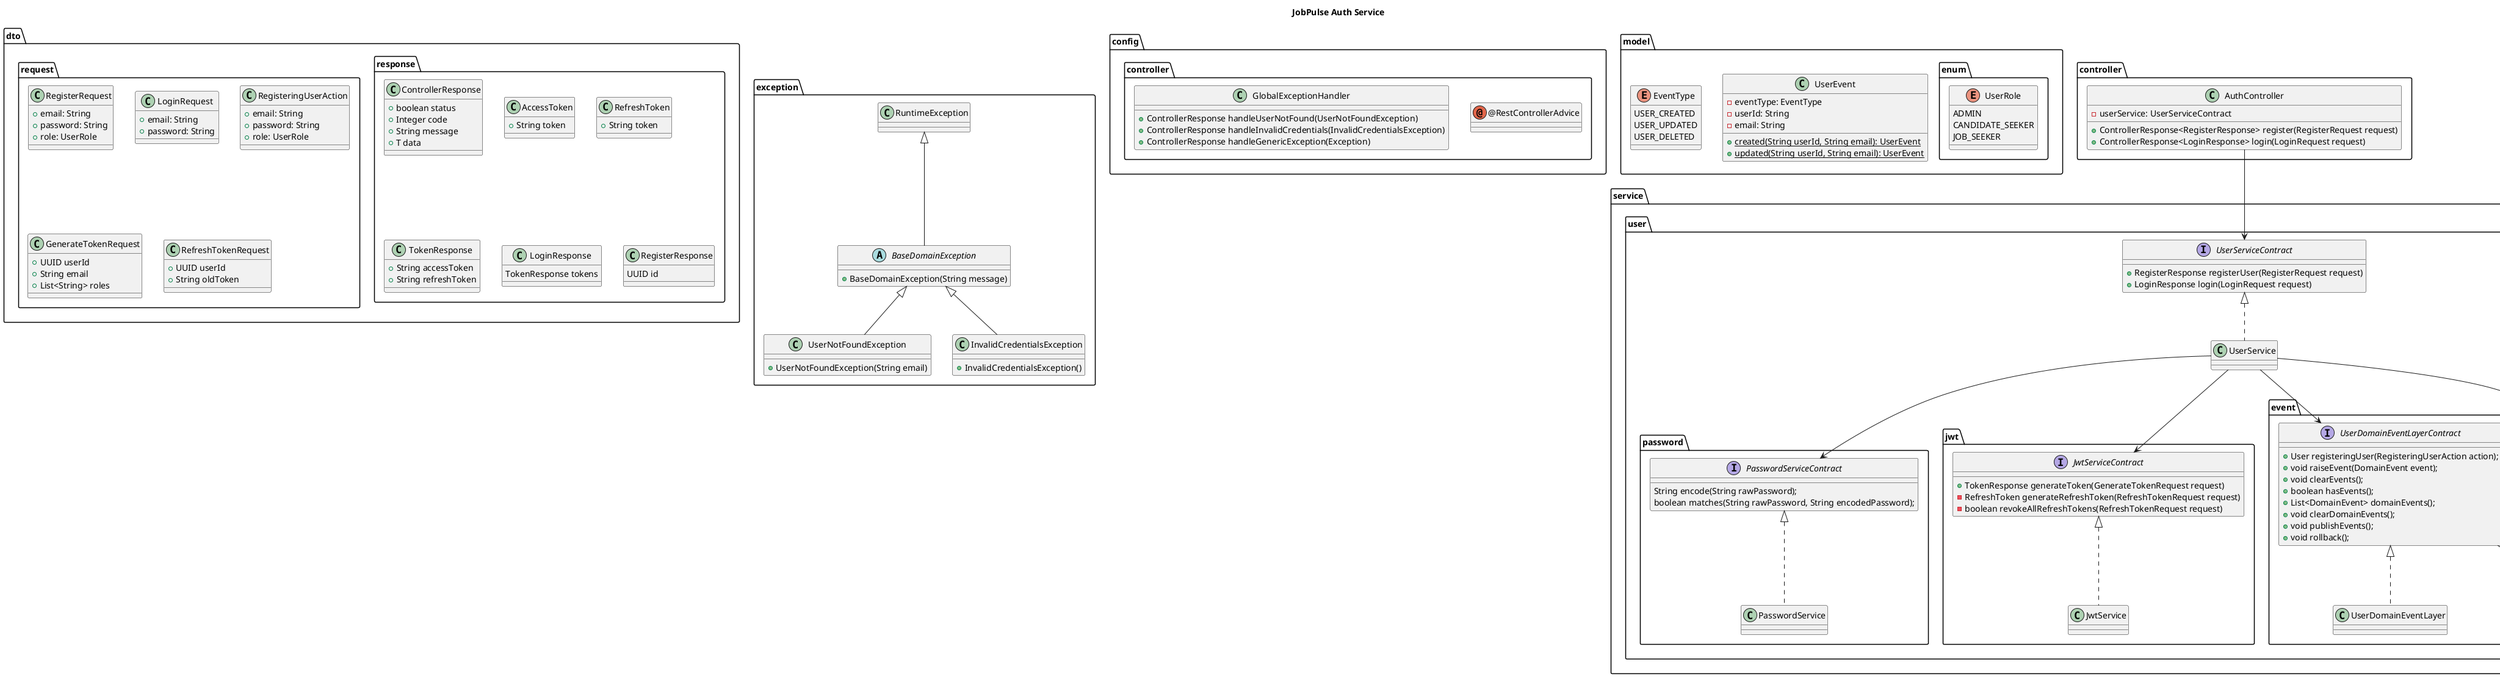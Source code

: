 @startuml auth-service-design
title JobPulse Auth Service 

package dto {
    package response {
        class ControllerResponse {
            +boolean status
            +Integer code
            +String message
            +T data
        }
        class AccessToken {
            +String token
        }
        
        class RefreshToken {
            +String token
        }

        class TokenResponse {
            +String accessToken
            +String refreshToken
        }
        class LoginResponse {
            TokenResponse tokens
        }
        class RegisterResponse {
            UUID id
        }
    }
    package request {
        class RegisterRequest {
            +email: String
            +password: String
            +role: UserRole
        }
        
        class LoginRequest {
            +email: String
            +password: String
        }
        class RegisteringUserAction {
            +email: String
            +password: String
            +role: UserRole
        }
        class GenerateTokenRequest {
            +UUID userId
            +String email
            +List<String> roles
        }

        class RefreshTokenRequest {
            +UUID userId
            +String oldToken
        }
    }
}

package exception {
    abstract class BaseDomainException extends RuntimeException {
        +BaseDomainException(String message)
    }

    class UserNotFoundException extends BaseDomainException {
        +UserNotFoundException(String email)
    }

    class InvalidCredentialsException extends BaseDomainException {
        +InvalidCredentialsException()
    }
}
package config {
    package controller {
        annotation @RestControllerAdvice
        class GlobalExceptionHandler {
            +ControllerResponse handleUserNotFound(UserNotFoundException)
            +ControllerResponse handleInvalidCredentials(InvalidCredentialsException)
            +ControllerResponse handleGenericException(Exception)
        }
    }
}

package model {
    package enum {
        enum UserRole {
            ADMIN
            CANDIDATE_SEEKER
            JOB_SEEKER
        }
    }
    class UserEvent {
        -eventType: EventType
        -userId: String
        -email: String
        +{static} created(String userId, String email): UserEvent
        +{static} updated(String userId, String email): UserEvent
    }
    enum EventType {
        USER_CREATED
        USER_UPDATED
        USER_DELETED
    }
}

package controller {
    class AuthController {
        -userService: UserServiceContract
        +ControllerResponse<RegisterResponse> register(RegisterRequest request)
        +ControllerResponse<LoginResponse> login(LoginRequest request)
    }
}

package service {
    package user {
        package password {
            interface PasswordServiceContract {
                String encode(String rawPassword);
                boolean matches(String rawPassword, String encodedPassword);
            }

            class PasswordService implements PasswordServiceContract {
            }
        }
        package jwt {
            interface JwtServiceContract {
                +TokenResponse generateToken(GenerateTokenRequest request)
                -RefreshToken generateRefreshToken(RefreshTokenRequest request)
                -boolean revokeAllRefreshTokens(RefreshTokenRequest request)
            }
            class JwtService implements JwtServiceContract {}
        }

        package event {
            interface UserDomainEventLayerContract {
                +User registeringUser(RegisteringUserAction action);
                +void raiseEvent(DomainEvent event);
                +void clearEvents();
                +boolean hasEvents();
                +List<DomainEvent> domainEvents();
                +void clearDomainEvents();
                +void publishEvents();
                +void rollback();
            }
            class UserDomainEventLayer implements UserDomainEventLayerContract {}
        }

        interface UserServiceContract {
            +RegisterResponse registerUser(RegisterRequest request)
            +LoginResponse login(LoginRequest request)
        }

        class UserService implements UserServiceContract {
        }
    }
}

package repository {
    package user {
        interface UserRepository {}
    }
}

package domain {
    class User {
        +id: UUID
        +email: String
        +password: String
        +role: UserRole
    }
}

AuthController --> UserServiceContract


UserService --> UserRepository
UserService --> JwtServiceContract
UserService --> UserDomainEventLayerContract
UserService --> PasswordServiceContract

UserDomainEventLayerContract --> User
@enduml